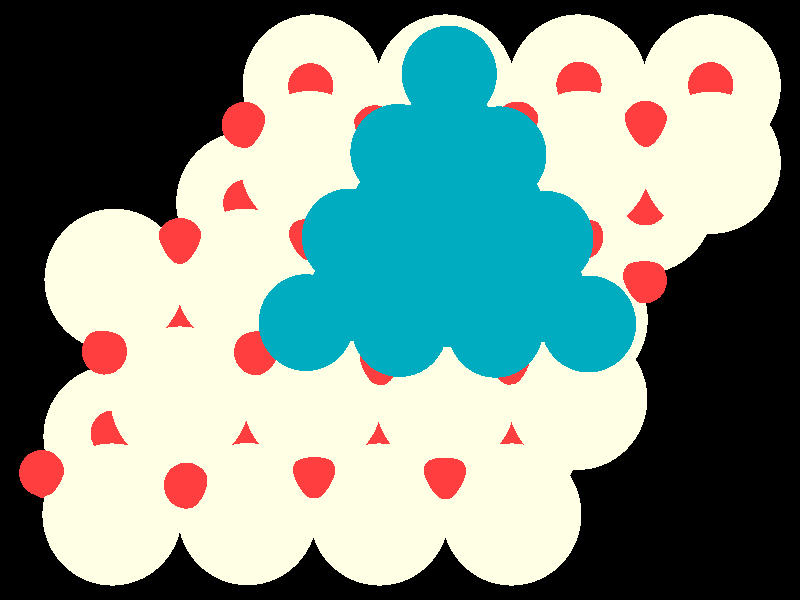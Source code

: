 #include "colors.inc"
#include "finish.inc"

global_settings {assumed_gamma 1 max_trace_level 6}
background {color White transmit 1.0}
camera {orthographic
  right -23.38*x up 17.23*y
  direction 1.00*z
  location <0,0,50.00> look_at <0,0,0>}
light_source {<  2.00,   3.00,  40.00> color White
  area_light <0.70, 0, 0>, <0, 0.70, 0>, 3, 3
  adaptive 1 jitter}

#declare simple = finish {phong 0.7}
#declare pale = finish {ambient 0.5 diffuse 0.85 roughness 0.001 specular 0.200 }
#declare intermediate = finish {ambient 0.3 diffuse 0.6 specular 0.1 roughness 0.04}
#declare vmd = finish {ambient 0.0 diffuse 0.65 phong 0.1 phong_size 40.0 specular 0.5 }
#declare jmol = finish {ambient 0.2 diffuse 0.6 specular 1 roughness 0.001 metallic}
#declare ase2 = finish {ambient 0.05 brilliance 3 diffuse 0.6 metallic specular 0.7 roughness 0.04 reflection 0.15}
#declare ase3 = finish {ambient 0.15 brilliance 2 diffuse 0.6 metallic specular 1.0 roughness 0.001 reflection 0.0}
#declare glass = finish {ambient 0.05 diffuse 0.3 specular 1.0 roughness 0.001}
#declare glass2 = finish {ambient 0.01 diffuse 0.3 specular 1.0 reflection 0.25 roughness 0.001}
#declare Rcell = 0.020;
#declare Rbond = 0.100;

#macro atom(LOC, R, COL, TRANS, FIN)
  sphere{LOC, R texture{pigment{color COL transmit TRANS} finish{FIN}}}
#end
#macro constrain(LOC, R, COL, TRANS FIN)
union{torus{R, Rcell rotate 45*z texture{pigment{color COL transmit TRANS} finish{FIN}}}
      torus{R, Rcell rotate -45*z texture{pigment{color COL transmit TRANS} finish{FIN}}}
      translate LOC}
#end

atom(< -2.56,   6.16, -11.99>, 2.04, rgb <1.00, 1.00, 0.78>, 0.0, ase3) // #0 
atom(<  3.26,  -3.92, -11.99>, 2.04, rgb <1.00, 1.00, 0.78>, 0.0, ase3) // #1 
atom(< -6.44,  -0.56, -11.99>, 2.04, rgb <1.00, 1.00, 0.78>, 0.0, ase3) // #2 
atom(<  5.20,  -0.56, -11.99>, 2.04, rgb <1.00, 1.00, 0.78>, 0.0, ase3) // #3 
atom(<  1.32,   6.16, -11.99>, 2.04, rgb <1.00, 1.00, 0.78>, 0.0, ase3) // #4 
atom(<  7.14,   2.80, -11.99>, 2.04, rgb <1.00, 1.00, 0.78>, 0.0, ase3) // #5 
atom(< -2.56,  -0.56, -11.99>, 2.04, rgb <1.00, 1.00, 0.78>, 0.0, ase3) // #6 
atom(<  9.09,   6.16, -11.99>, 2.04, rgb <1.00, 1.00, 0.78>, 0.0, ase3) // #7 
atom(<  5.20,   6.16, -11.99>, 2.04, rgb <1.00, 1.00, 0.78>, 0.0, ase3) // #8 
atom(< -0.62,  -3.92, -11.99>, 2.04, rgb <1.00, 1.00, 0.78>, 0.0, ase3) // #9 
atom(<  1.32,  -0.56, -11.99>, 2.04, rgb <1.00, 1.00, 0.78>, 0.0, ase3) // #10 
atom(< -0.62,   2.80, -11.99>, 2.04, rgb <1.00, 1.00, 0.78>, 0.0, ase3) // #11 
atom(< -8.38,  -3.92, -11.99>, 2.04, rgb <1.00, 1.00, 0.78>, 0.0, ase3) // #12 
atom(<  3.26,   2.80, -11.99>, 2.04, rgb <1.00, 1.00, 0.78>, 0.0, ase3) // #13 
atom(< -4.50,   2.80, -11.99>, 2.04, rgb <1.00, 1.00, 0.78>, 0.0, ase3) // #14 
atom(< -4.50,  -3.92, -11.99>, 2.04, rgb <1.00, 1.00, 0.78>, 0.0, ase3) // #15 
atom(< -4.46,  -6.15,  -8.85>, 2.04, rgb <1.00, 1.00, 0.78>, 0.0, ase3) // #16 
atom(<  3.28,   0.56,  -8.96>, 2.04, rgb <1.00, 1.00, 0.78>, 0.0, ase3) // #17 
atom(< -2.55,  -2.83,  -8.86>, 2.04, rgb <1.00, 1.00, 0.78>, 0.0, ase3) // #18 
atom(< -0.60,  -6.16,  -8.89>, 2.04, rgb <1.00, 1.00, 0.78>, 0.0, ase3) // #19 
atom(< -0.63,   0.56,  -8.95>, 2.04, rgb <1.00, 1.00, 0.78>, 0.0, ase3) // #20 
atom(<  1.32,  -2.87,  -8.92>, 2.04, rgb <1.00, 1.00, 0.78>, 0.0, ase3) // #21 
atom(<  1.33,   3.94,  -8.96>, 2.04, rgb <1.00, 1.00, 0.78>, 0.0, ase3) // #22 
atom(< -8.35,   0.58,  -8.86>, 2.04, rgb <1.00, 1.00, 0.78>, 0.0, ase3) // #23 
atom(< -8.41,  -6.16,  -8.79>, 2.04, rgb <1.00, 1.00, 0.78>, 0.0, ase3) // #24 
atom(<  9.09,   3.94,  -8.89>, 2.04, rgb <1.00, 1.00, 0.78>, 0.0, ase3) // #25 
atom(< -6.43,  -2.80,  -8.75>, 2.04, rgb <1.00, 1.00, 0.78>, 0.0, ase3) // #26 
atom(<  5.19,  -2.84,  -8.86>, 2.04, rgb <1.00, 1.00, 0.78>, 0.0, ase3) // #27 
atom(< -4.52,   0.58,  -8.86>, 2.04, rgb <1.00, 1.00, 0.78>, 0.0, ase3) // #28 
atom(<  5.29,   3.97,  -8.92>, 2.04, rgb <1.00, 1.00, 0.78>, 0.0, ase3) // #29 
atom(< -2.63,   3.96,  -8.91>, 2.04, rgb <1.00, 1.00, 0.78>, 0.0, ase3) // #30 
atom(<  3.26,  -6.16,  -8.89>, 2.04, rgb <1.00, 1.00, 0.78>, 0.0, ase3) // #31 
atom(< -2.56,   1.68, -12.79>, 0.66, rgb <1.00, 0.05, 0.05>, 0.0, ase3) // #32 
atom(< -8.38,  -1.68, -12.79>, 0.66, rgb <1.00, 0.05, 0.05>, 0.0, ase3) // #33 
atom(< -0.62,   5.04, -12.79>, 0.66, rgb <1.00, 0.05, 0.05>, 0.0, ase3) // #34 
atom(<-10.32,  -5.04, -12.79>, 0.66, rgb <1.00, 0.05, 0.05>, 0.0, ase3) // #35 
atom(<  3.26,  -1.68, -12.79>, 0.66, rgb <1.00, 0.05, 0.05>, 0.0, ase3) // #36 
atom(< -4.50,   5.04, -12.79>, 0.66, rgb <1.00, 0.05, 0.05>, 0.0, ase3) // #37 
atom(<  1.32,   1.68, -12.79>, 0.66, rgb <1.00, 0.05, 0.05>, 0.0, ase3) // #38 
atom(< -6.44,   1.68, -12.79>, 0.66, rgb <1.00, 0.05, 0.05>, 0.0, ase3) // #39 
atom(< -6.44,  -5.04, -12.79>, 0.66, rgb <1.00, 0.05, 0.05>, 0.0, ase3) // #40 
atom(<  7.14,   5.04, -12.79>, 0.66, rgb <1.00, 0.05, 0.05>, 0.0, ase3) // #41 
atom(< -0.62,  -1.68, -12.79>, 0.66, rgb <1.00, 0.05, 0.05>, 0.0, ase3) // #42 
atom(< -2.56,  -5.04, -12.79>, 0.66, rgb <1.00, 0.05, 0.05>, 0.0, ase3) // #43 
atom(< -4.50,  -1.68, -12.79>, 0.66, rgb <1.00, 0.05, 0.05>, 0.0, ase3) // #44 
atom(<  3.26,   5.04, -12.79>, 0.66, rgb <1.00, 0.05, 0.05>, 0.0, ase3) // #45 
atom(<  5.20,   1.68, -12.79>, 0.66, rgb <1.00, 0.05, 0.05>, 0.0, ase3) // #46 
atom(<  1.32,  -5.04, -12.79>, 0.66, rgb <1.00, 0.05, 0.05>, 0.0, ase3) // #47 
atom(< -4.50,  -6.16, -11.20>, 0.66, rgb <1.00, 0.05, 0.05>, 0.0, ase3) // #48 
atom(< -2.56,  -2.80, -11.20>, 0.66, rgb <1.00, 0.05, 0.05>, 0.0, ase3) // #49 
atom(< -0.62,  -6.16, -11.20>, 0.66, rgb <1.00, 0.05, 0.05>, 0.0, ase3) // #50 
atom(< -4.50,   0.56, -11.20>, 0.66, rgb <1.00, 0.05, 0.05>, 0.0, ase3) // #51 
atom(< -0.62,   0.56, -11.20>, 0.66, rgb <1.00, 0.05, 0.05>, 0.0, ase3) // #52 
atom(<  7.14,   0.56, -11.20>, 0.66, rgb <1.00, 0.05, 0.05>, 0.0, ase3) // #53 
atom(<  1.32,  -2.80, -11.20>, 0.66, rgb <1.00, 0.05, 0.05>, 0.0, ase3) // #54 
atom(< -6.44,  -2.80, -11.20>, 0.66, rgb <1.00, 0.05, 0.05>, 0.0, ase3) // #55 
atom(<  5.20,  -2.80, -11.20>, 0.66, rgb <1.00, 0.05, 0.05>, 0.0, ase3) // #56 
atom(< -8.38,  -6.16, -11.20>, 0.66, rgb <1.00, 0.05, 0.05>, 0.0, ase3) // #57 
atom(<  3.26,   0.56, -11.20>, 0.66, rgb <1.00, 0.05, 0.05>, 0.0, ase3) // #58 
atom(<  3.26,  -6.16, -11.20>, 0.66, rgb <1.00, 0.05, 0.05>, 0.0, ase3) // #59 
atom(<  9.09,   3.92, -11.20>, 0.66, rgb <1.00, 0.05, 0.05>, 0.0, ase3) // #60 
atom(<  5.20,   3.92, -11.20>, 0.66, rgb <1.00, 0.05, 0.05>, 0.0, ase3) // #61 
atom(< -2.56,   3.92, -11.20>, 0.66, rgb <1.00, 0.05, 0.05>, 0.0, ase3) // #62 
atom(<  1.32,   3.92, -11.20>, 0.66, rgb <1.00, 0.05, 0.05>, 0.0, ase3) // #63 
atom(< -0.63,  -3.92,  -9.70>, 0.66, rgb <1.00, 0.05, 0.05>, 0.0, ase3) // #64 
atom(< -4.51,   2.79,  -9.70>, 0.66, rgb <1.00, 0.05, 0.05>, 0.0, ase3) // #65 
atom(<  9.08,   6.17,  -9.71>, 0.66, rgb <1.00, 0.05, 0.05>, 0.0, ase3) // #66 
atom(<  5.23,   6.18,  -9.70>, 0.66, rgb <1.00, 0.05, 0.05>, 0.0, ase3) // #67 
atom(<  7.17,   2.80,  -9.70>, 0.66, rgb <1.00, 0.05, 0.05>, 0.0, ase3) // #68 
atom(<  1.32,  -0.58,  -9.71>, 0.66, rgb <1.00, 0.05, 0.05>, 0.0, ase3) // #69 
atom(< -2.61,   6.14,  -9.68>, 0.66, rgb <1.00, 0.05, 0.05>, 0.0, ase3) // #70 
atom(< -6.43,  -0.58,  -9.59>, 0.66, rgb <1.00, 0.05, 0.05>, 0.0, ase3) // #71 
atom(< -2.54,  -0.55,  -9.69>, 0.66, rgb <1.00, 0.05, 0.05>, 0.0, ase3) // #72 
atom(< -0.64,   2.80,  -9.72>, 0.66, rgb <1.00, 0.05, 0.05>, 0.0, ase3) // #73 
atom(<  5.19,  -0.54,  -9.69>, 0.66, rgb <1.00, 0.05, 0.05>, 0.0, ase3) // #74 
atom(< -4.50,  -3.89,  -9.60>, 0.66, rgb <1.00, 0.05, 0.05>, 0.0, ase3) // #75 
atom(<  3.29,   2.81,  -9.71>, 0.66, rgb <1.00, 0.05, 0.05>, 0.0, ase3) // #76 
atom(<  1.38,   6.11,  -9.68>, 0.66, rgb <1.00, 0.05, 0.05>, 0.0, ase3) // #77 
atom(< -8.38,  -3.83,  -9.57>, 0.66, rgb <1.00, 0.05, 0.05>, 0.0, ase3) // #78 
atom(<  3.25,  -3.92,  -9.72>, 0.66, rgb <1.00, 0.05, 0.05>, 0.0, ase3) // #79 
atom(< -0.73,   4.93,  -8.03>, 0.66, rgb <1.00, 0.05, 0.05>, 0.0, ase3) // #80 
atom(<  7.18,   5.06,  -8.12>, 0.66, rgb <1.00, 0.05, 0.05>, 0.0, ase3) // #81 
atom(<  3.43,   5.04,  -8.07>, 0.66, rgb <1.00, 0.05, 0.05>, 0.0, ase3) // #82 
atom(<-10.47,  -4.97,  -8.06>, 0.66, rgb <1.00, 0.05, 0.05>, 0.0, ase3) // #83 
atom(< -2.61,   1.79,  -8.05>, 0.66, rgb <1.00, 0.05, 0.05>, 0.0, ase3) // #84 
atom(< -4.19,  -1.50,  -7.76>, 0.66, rgb <1.00, 0.05, 0.05>, 0.0, ase3) // #85 
atom(< -6.24,  -5.33,  -7.70>, 0.66, rgb <1.00, 0.05, 0.05>, 0.0, ase3) // #86 
atom(< -8.64,  -1.48,  -7.76>, 0.66, rgb <1.00, 0.05, 0.05>, 0.0, ase3) // #87 
atom(<  1.33,   1.68,  -8.32>, 0.66, rgb <1.00, 0.05, 0.05>, 0.0, ase3) // #88 
atom(< -0.55,  -1.78,  -8.06>, 0.66, rgb <1.00, 0.05, 0.05>, 0.0, ase3) // #89 
atom(< -2.51,  -5.04,  -8.10>, 0.66, rgb <1.00, 0.05, 0.05>, 0.0, ase3) // #90 
atom(< -6.43,   1.70,  -8.09>, 0.66, rgb <1.00, 0.05, 0.05>, 0.0, ase3) // #91 
atom(<  5.28,   1.80,  -8.09>, 0.66, rgb <1.00, 0.05, 0.05>, 0.0, ase3) // #92 
atom(<  3.19,  -1.77,  -8.07>, 0.66, rgb <1.00, 0.05, 0.05>, 0.0, ase3) // #93 
atom(<  1.31,  -5.06,  -8.12>, 0.66, rgb <1.00, 0.05, 0.05>, 0.0, ase3) // #94 
atom(< -4.55,   5.03,  -8.10>, 0.66, rgb <1.00, 0.05, 0.05>, 0.0, ase3) // #95 
atom(< -0.01,  -0.82,  -6.31>, 1.39, rgb <0.00, 0.41, 0.52>, 0.0, ase3) // #96 
atom(<  1.38,   1.71,  -6.28>, 1.39, rgb <0.00, 0.41, 0.52>, 0.0, ase3) // #97 
atom(<  2.79,  -0.84,  -6.30>, 1.39, rgb <0.00, 0.41, 0.52>, 0.0, ase3) // #98 
atom(<  1.40,   0.03,  -4.19>, 1.39, rgb <0.00, 0.41, 0.52>, 0.0, ase3) // #99 
atom(< -1.48,   1.81,  -6.31>, 1.39, rgb <0.00, 0.41, 0.52>, 0.0, ase3) // #100 
atom(<  4.26,   1.74,  -6.31>, 1.39, rgb <0.00, 0.41, 0.52>, 0.0, ase3) // #101 
atom(< -0.06,   4.24,  -6.24>, 1.39, rgb <0.00, 0.41, 0.52>, 0.0, ase3) // #102 
atom(< -0.05,   2.56,  -4.17>, 1.39, rgb <0.00, 0.41, 0.52>, 0.0, ase3) // #103 
atom(<  2.89,   4.17,  -6.30>, 1.39, rgb <0.00, 0.41, 0.52>, 0.0, ase3) // #104 
atom(<  2.85,   2.54,  -4.19>, 1.39, rgb <0.00, 0.41, 0.52>, 0.0, ase3) // #105 
atom(< -1.25,   0.20,  -4.18>, 1.39, rgb <0.00, 0.41, 0.52>, 0.0, ase3) // #106 
atom(< -2.74,  -0.65,  -6.32>, 1.39, rgb <0.00, 0.41, 0.52>, 0.0, ase3) // #107 
atom(<  1.42,   4.78,  -4.15>, 1.39, rgb <0.00, 0.41, 0.52>, 0.0, ase3) // #108 
atom(<  1.44,   6.49,  -6.23>, 1.39, rgb <0.00, 0.41, 0.52>, 0.0, ase3) // #109 
atom(<  4.05,   0.17,  -4.17>, 1.39, rgb <0.00, 0.41, 0.52>, 0.0, ase3) // #110 
atom(<  5.51,  -0.69,  -6.28>, 1.39, rgb <0.00, 0.41, 0.52>, 0.0, ase3) // #111 
atom(<  2.80,   0.90,  -2.02>, 1.39, rgb <0.00, 0.41, 0.52>, 0.0, ase3) // #112 
atom(<  0.03,   0.91,  -2.02>, 1.39, rgb <0.00, 0.41, 0.52>, 0.0, ase3) // #113 
atom(<  1.43,   3.32,  -2.01>, 1.39, rgb <0.00, 0.41, 0.52>, 0.0, ase3) // #114 
atom(<  1.43,   1.70,   0.00>, 1.39, rgb <0.00, 0.41, 0.52>, 0.0, ase3) // #115 
